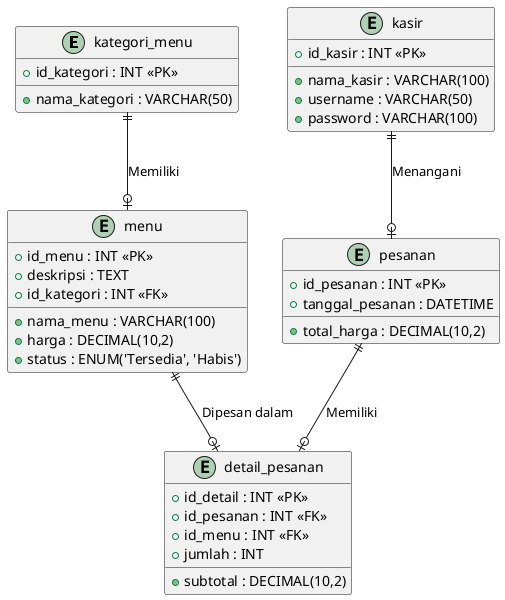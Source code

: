 @startuml Data Menu Restoran
entity "kategori_menu" as kategori_menu {
    +id_kategori : INT <<PK>>
    +nama_kategori : VARCHAR(50)
}

entity "menu" as menu {
    +id_menu : INT <<PK>>
    +nama_menu : VARCHAR(100)
    +deskripsi : TEXT
    +harga : DECIMAL(10,2)
    +id_kategori : INT <<FK>>
    +status : ENUM('Tersedia', 'Habis')
}

entity "pesanan" as pesanan {
    +id_pesanan : INT <<PK>>
    +tanggal_pesanan : DATETIME
    +total_harga : DECIMAL(10,2)
}

entity "detail_pesanan" as detail_pesanan {
    +id_detail : INT <<PK>>
    +id_pesanan : INT <<FK>>
    +id_menu : INT <<FK>>
    +jumlah : INT
    +subtotal : DECIMAL(10,2)
}

entity "kasir" as kasir {
    +id_kasir : INT <<PK>>
    +nama_kasir : VARCHAR(100)
    +username : VARCHAR(50)
    +password : VARCHAR(100)
}

' Relationships
kategori_menu ||--o| menu : "Memiliki"
menu ||--o| detail_pesanan : "Dipesan dalam"
pesanan ||--o| detail_pesanan : "Memiliki"
kasir ||--o| pesanan : "Menangani"

@enduml
